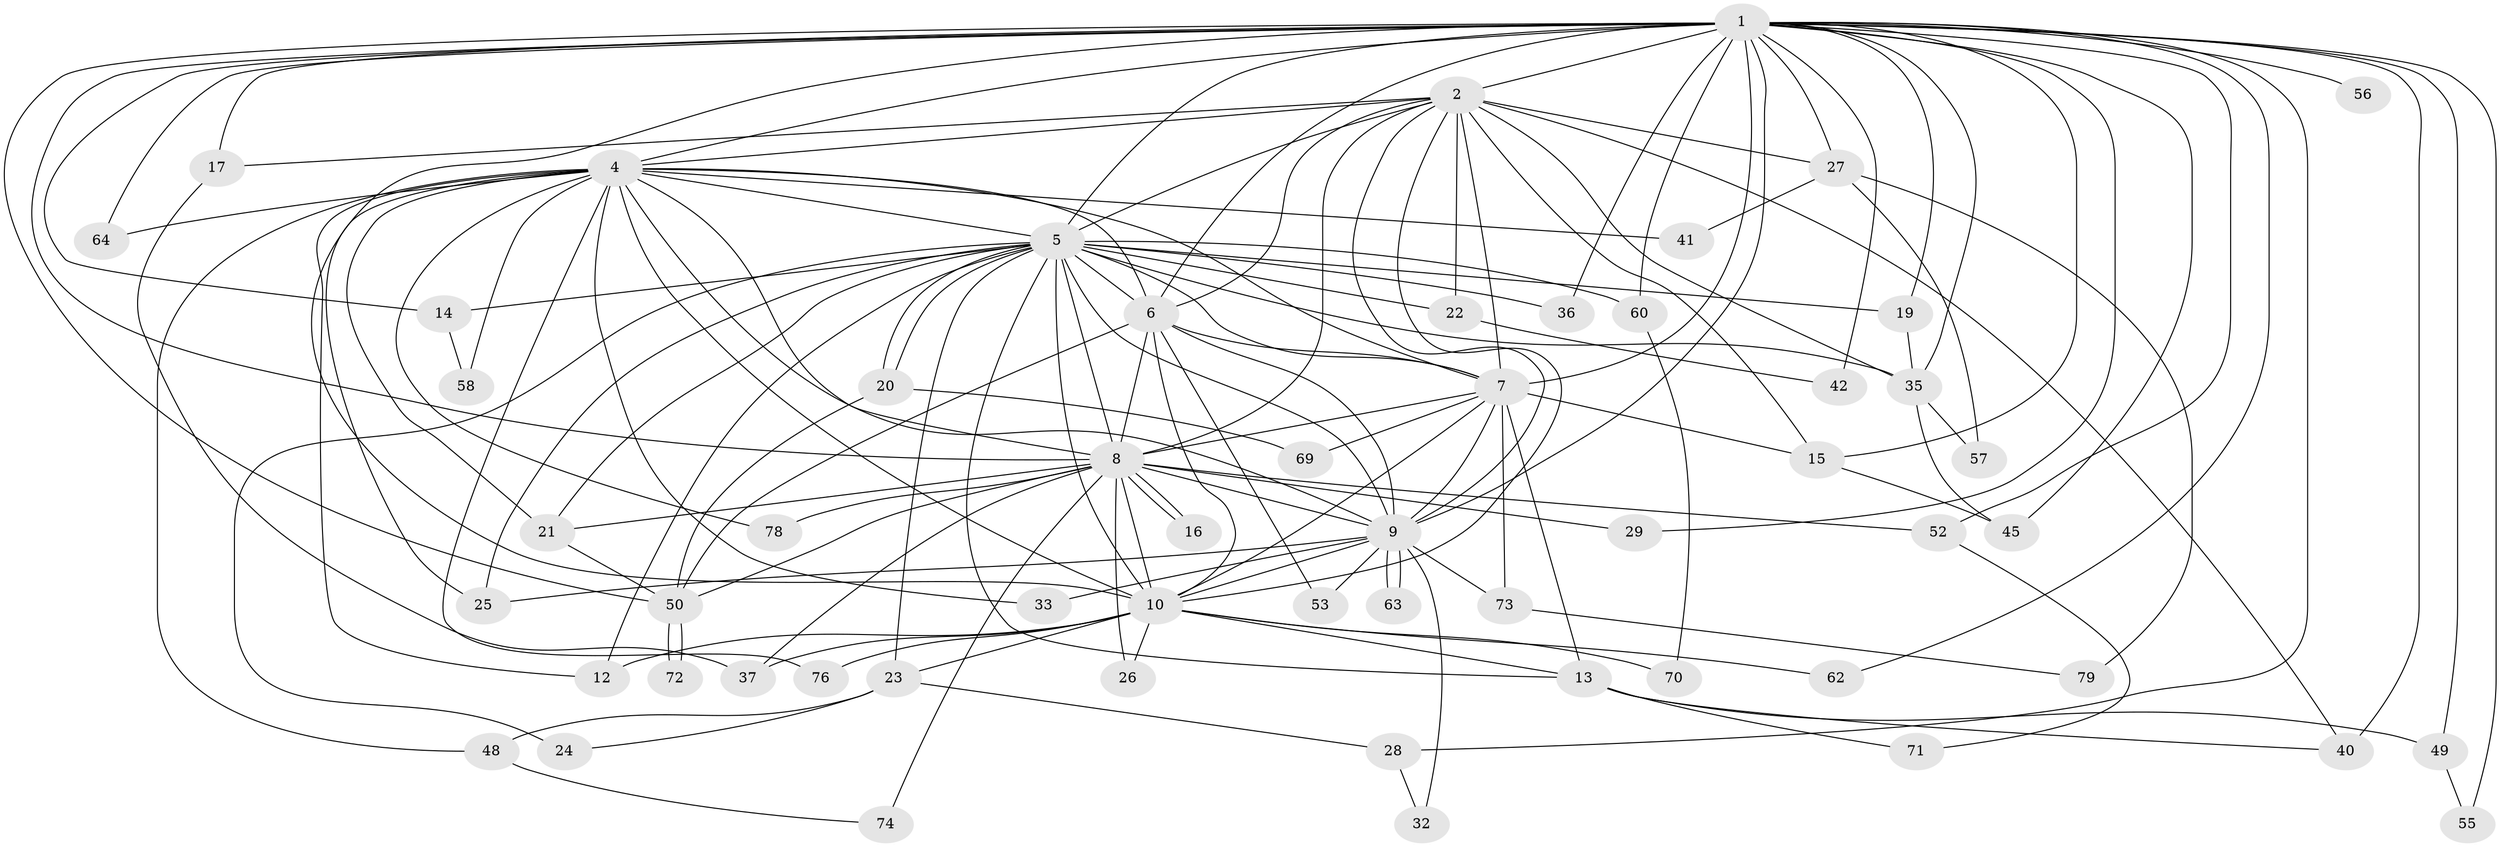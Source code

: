 // Generated by graph-tools (version 1.1) at 2025/51/02/27/25 19:51:41]
// undirected, 57 vertices, 144 edges
graph export_dot {
graph [start="1"]
  node [color=gray90,style=filled];
  1 [super="+3"];
  2 [super="+11"];
  4 [super="+31"];
  5 [super="+77"];
  6 [super="+44"];
  7 [super="+66"];
  8 [super="+75"];
  9 [super="+30"];
  10;
  12 [super="+18"];
  13 [super="+34"];
  14 [super="+43"];
  15 [super="+54"];
  16;
  17;
  19 [super="+65"];
  20 [super="+68"];
  21 [super="+47"];
  22;
  23 [super="+51"];
  24 [super="+46"];
  25;
  26;
  27;
  28 [super="+38"];
  29;
  32;
  33;
  35 [super="+39"];
  36;
  37 [super="+59"];
  40 [super="+80"];
  41;
  42;
  45 [super="+67"];
  48;
  49;
  50 [super="+61"];
  52;
  53;
  55;
  56;
  57;
  58;
  60;
  62;
  63;
  64;
  69;
  70;
  71;
  72;
  73;
  74;
  76;
  78;
  79;
  1 -- 2 [weight=3];
  1 -- 4 [weight=2];
  1 -- 5 [weight=2];
  1 -- 6 [weight=2];
  1 -- 7 [weight=3];
  1 -- 8 [weight=2];
  1 -- 9 [weight=3];
  1 -- 10 [weight=2];
  1 -- 15;
  1 -- 17;
  1 -- 19;
  1 -- 27;
  1 -- 40;
  1 -- 52;
  1 -- 56 [weight=2];
  1 -- 62;
  1 -- 64;
  1 -- 14;
  1 -- 28 [weight=2];
  1 -- 29;
  1 -- 35;
  1 -- 36;
  1 -- 42;
  1 -- 45;
  1 -- 49;
  1 -- 55;
  1 -- 60;
  1 -- 50;
  2 -- 4;
  2 -- 5;
  2 -- 6;
  2 -- 7;
  2 -- 8;
  2 -- 9;
  2 -- 10;
  2 -- 15;
  2 -- 17;
  2 -- 22;
  2 -- 27;
  2 -- 40;
  2 -- 35;
  4 -- 5;
  4 -- 6;
  4 -- 7;
  4 -- 8;
  4 -- 9;
  4 -- 10;
  4 -- 12;
  4 -- 21;
  4 -- 33;
  4 -- 41;
  4 -- 48;
  4 -- 58;
  4 -- 64;
  4 -- 76;
  4 -- 78;
  4 -- 25;
  5 -- 6 [weight=2];
  5 -- 7;
  5 -- 8;
  5 -- 9;
  5 -- 10;
  5 -- 13;
  5 -- 14 [weight=2];
  5 -- 19;
  5 -- 20;
  5 -- 20;
  5 -- 21;
  5 -- 22 [weight=2];
  5 -- 23;
  5 -- 24 [weight=2];
  5 -- 25;
  5 -- 35;
  5 -- 36;
  5 -- 60;
  5 -- 12;
  6 -- 7;
  6 -- 8;
  6 -- 9;
  6 -- 10;
  6 -- 50;
  6 -- 53;
  7 -- 8;
  7 -- 9;
  7 -- 10;
  7 -- 13;
  7 -- 69;
  7 -- 73;
  7 -- 15;
  8 -- 9;
  8 -- 10;
  8 -- 16;
  8 -- 16;
  8 -- 26;
  8 -- 29;
  8 -- 37;
  8 -- 52;
  8 -- 74;
  8 -- 78;
  8 -- 50;
  8 -- 21;
  9 -- 10;
  9 -- 25;
  9 -- 32;
  9 -- 33;
  9 -- 53;
  9 -- 63;
  9 -- 63;
  9 -- 73;
  10 -- 12;
  10 -- 23;
  10 -- 26;
  10 -- 37;
  10 -- 62;
  10 -- 70;
  10 -- 76;
  10 -- 13;
  13 -- 49;
  13 -- 71;
  13 -- 40;
  14 -- 58;
  15 -- 45;
  17 -- 37;
  19 -- 35;
  20 -- 50;
  20 -- 69;
  21 -- 50;
  22 -- 42;
  23 -- 24;
  23 -- 28 [weight=2];
  23 -- 48;
  27 -- 41;
  27 -- 57;
  27 -- 79;
  28 -- 32;
  35 -- 45;
  35 -- 57;
  48 -- 74;
  49 -- 55;
  50 -- 72;
  50 -- 72;
  52 -- 71;
  60 -- 70;
  73 -- 79;
}
